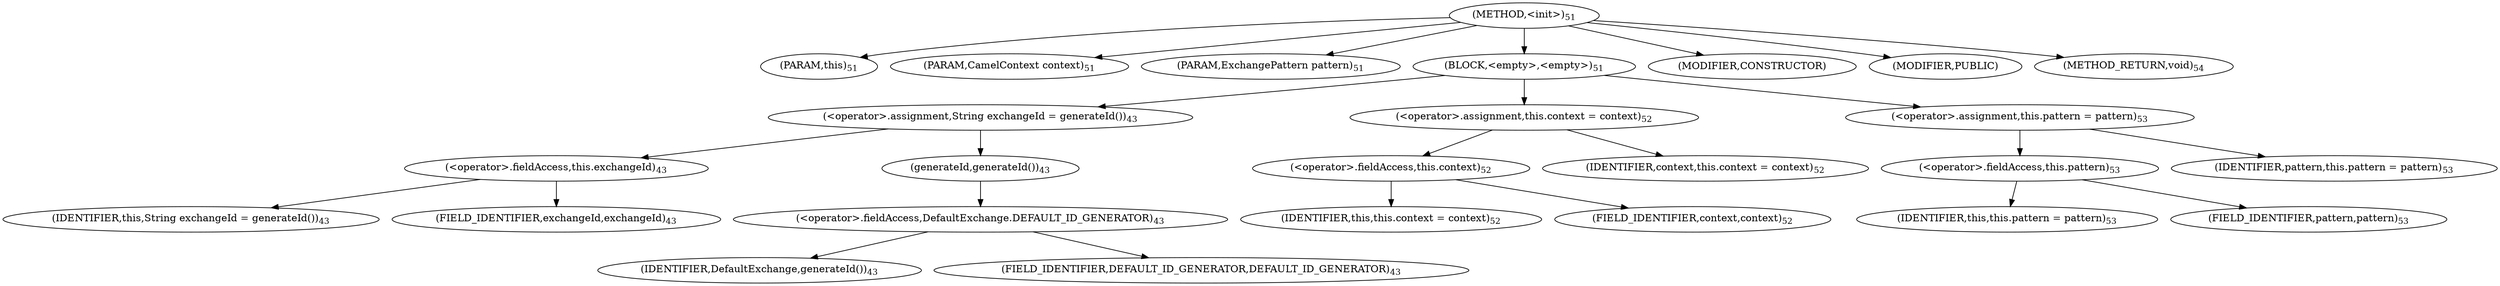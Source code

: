 digraph "&lt;init&gt;" {  
"144" [label = <(METHOD,&lt;init&gt;)<SUB>51</SUB>> ]
"8" [label = <(PARAM,this)<SUB>51</SUB>> ]
"145" [label = <(PARAM,CamelContext context)<SUB>51</SUB>> ]
"146" [label = <(PARAM,ExchangePattern pattern)<SUB>51</SUB>> ]
"147" [label = <(BLOCK,&lt;empty&gt;,&lt;empty&gt;)<SUB>51</SUB>> ]
"148" [label = <(&lt;operator&gt;.assignment,String exchangeId = generateId())<SUB>43</SUB>> ]
"149" [label = <(&lt;operator&gt;.fieldAccess,this.exchangeId)<SUB>43</SUB>> ]
"150" [label = <(IDENTIFIER,this,String exchangeId = generateId())<SUB>43</SUB>> ]
"151" [label = <(FIELD_IDENTIFIER,exchangeId,exchangeId)<SUB>43</SUB>> ]
"152" [label = <(generateId,generateId())<SUB>43</SUB>> ]
"153" [label = <(&lt;operator&gt;.fieldAccess,DefaultExchange.DEFAULT_ID_GENERATOR)<SUB>43</SUB>> ]
"154" [label = <(IDENTIFIER,DefaultExchange,generateId())<SUB>43</SUB>> ]
"155" [label = <(FIELD_IDENTIFIER,DEFAULT_ID_GENERATOR,DEFAULT_ID_GENERATOR)<SUB>43</SUB>> ]
"156" [label = <(&lt;operator&gt;.assignment,this.context = context)<SUB>52</SUB>> ]
"157" [label = <(&lt;operator&gt;.fieldAccess,this.context)<SUB>52</SUB>> ]
"7" [label = <(IDENTIFIER,this,this.context = context)<SUB>52</SUB>> ]
"158" [label = <(FIELD_IDENTIFIER,context,context)<SUB>52</SUB>> ]
"159" [label = <(IDENTIFIER,context,this.context = context)<SUB>52</SUB>> ]
"160" [label = <(&lt;operator&gt;.assignment,this.pattern = pattern)<SUB>53</SUB>> ]
"161" [label = <(&lt;operator&gt;.fieldAccess,this.pattern)<SUB>53</SUB>> ]
"9" [label = <(IDENTIFIER,this,this.pattern = pattern)<SUB>53</SUB>> ]
"162" [label = <(FIELD_IDENTIFIER,pattern,pattern)<SUB>53</SUB>> ]
"163" [label = <(IDENTIFIER,pattern,this.pattern = pattern)<SUB>53</SUB>> ]
"164" [label = <(MODIFIER,CONSTRUCTOR)> ]
"165" [label = <(MODIFIER,PUBLIC)> ]
"166" [label = <(METHOD_RETURN,void)<SUB>54</SUB>> ]
  "144" -> "8" 
  "144" -> "145" 
  "144" -> "146" 
  "144" -> "147" 
  "144" -> "164" 
  "144" -> "165" 
  "144" -> "166" 
  "147" -> "148" 
  "147" -> "156" 
  "147" -> "160" 
  "148" -> "149" 
  "148" -> "152" 
  "149" -> "150" 
  "149" -> "151" 
  "152" -> "153" 
  "153" -> "154" 
  "153" -> "155" 
  "156" -> "157" 
  "156" -> "159" 
  "157" -> "7" 
  "157" -> "158" 
  "160" -> "161" 
  "160" -> "163" 
  "161" -> "9" 
  "161" -> "162" 
}
